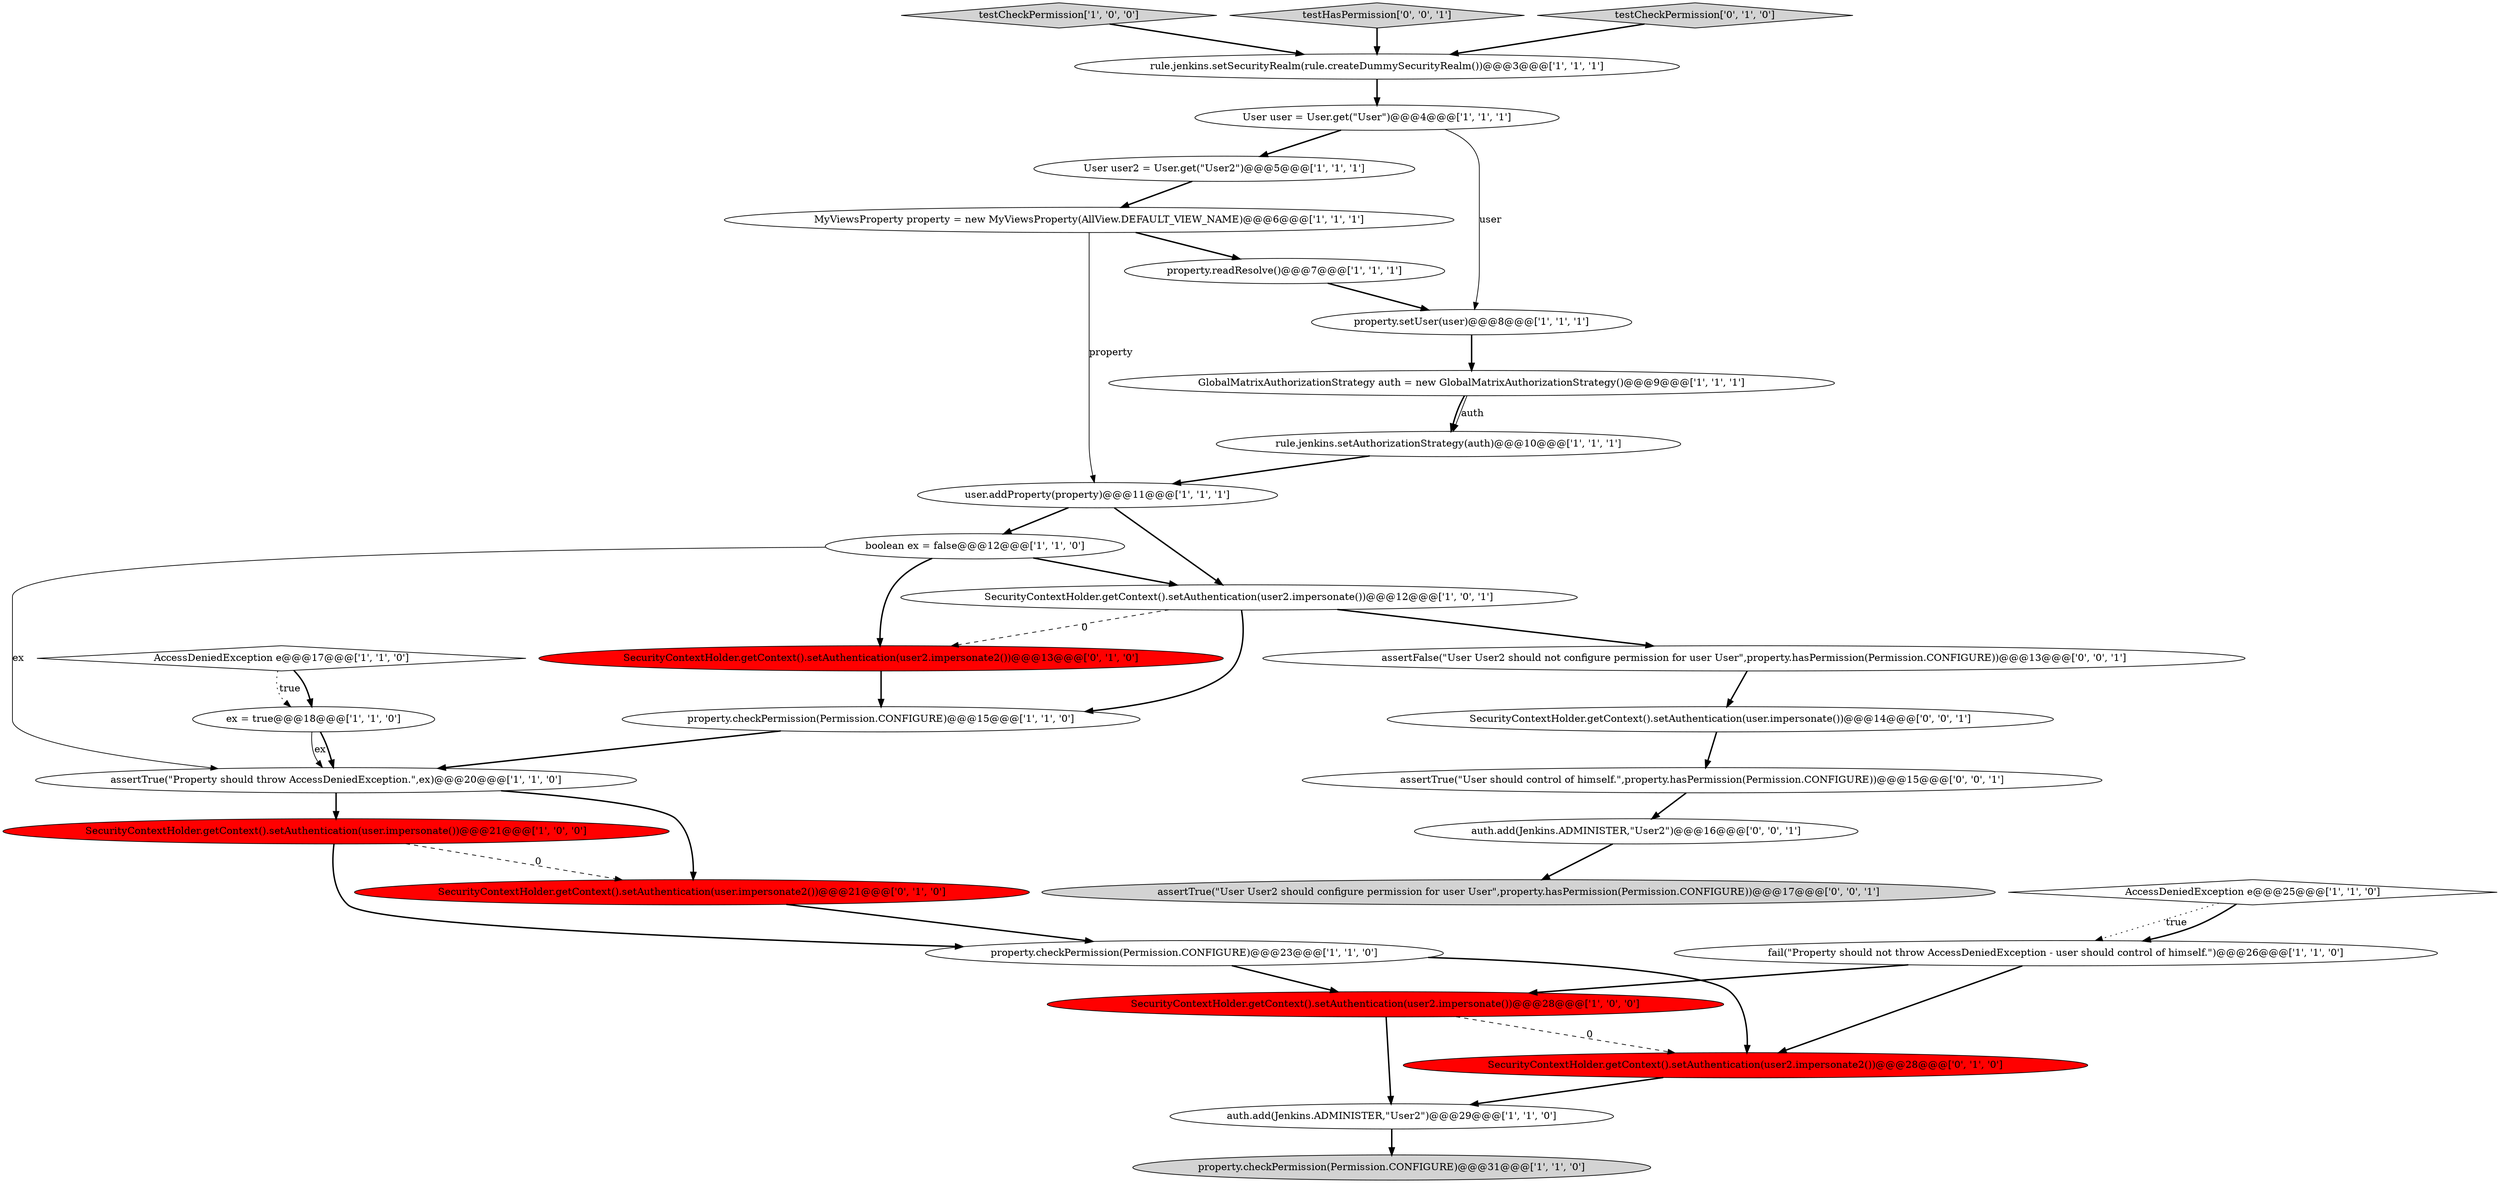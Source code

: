 digraph {
25 [style = filled, label = "SecurityContextHolder.getContext().setAuthentication(user2.impersonate2())@@@13@@@['0', '1', '0']", fillcolor = red, shape = ellipse image = "AAA1AAABBB2BBB"];
19 [style = filled, label = "AccessDeniedException e@@@25@@@['1', '1', '0']", fillcolor = white, shape = diamond image = "AAA0AAABBB1BBB"];
0 [style = filled, label = "property.setUser(user)@@@8@@@['1', '1', '1']", fillcolor = white, shape = ellipse image = "AAA0AAABBB1BBB"];
10 [style = filled, label = "testCheckPermission['1', '0', '0']", fillcolor = lightgray, shape = diamond image = "AAA0AAABBB1BBB"];
12 [style = filled, label = "MyViewsProperty property = new MyViewsProperty(AllView.DEFAULT_VIEW_NAME)@@@6@@@['1', '1', '1']", fillcolor = white, shape = ellipse image = "AAA0AAABBB1BBB"];
20 [style = filled, label = "User user = User.get(\"User\")@@@4@@@['1', '1', '1']", fillcolor = white, shape = ellipse image = "AAA0AAABBB1BBB"];
9 [style = filled, label = "property.checkPermission(Permission.CONFIGURE)@@@15@@@['1', '1', '0']", fillcolor = white, shape = ellipse image = "AAA0AAABBB1BBB"];
11 [style = filled, label = "assertTrue(\"Property should throw AccessDeniedException.\",ex)@@@20@@@['1', '1', '0']", fillcolor = white, shape = ellipse image = "AAA0AAABBB1BBB"];
22 [style = filled, label = "fail(\"Property should not throw AccessDeniedException - user should control of himself.\")@@@26@@@['1', '1', '0']", fillcolor = white, shape = ellipse image = "AAA0AAABBB1BBB"];
14 [style = filled, label = "rule.jenkins.setSecurityRealm(rule.createDummySecurityRealm())@@@3@@@['1', '1', '1']", fillcolor = white, shape = ellipse image = "AAA0AAABBB1BBB"];
13 [style = filled, label = "property.checkPermission(Permission.CONFIGURE)@@@31@@@['1', '1', '0']", fillcolor = lightgray, shape = ellipse image = "AAA0AAABBB1BBB"];
2 [style = filled, label = "User user2 = User.get(\"User2\")@@@5@@@['1', '1', '1']", fillcolor = white, shape = ellipse image = "AAA0AAABBB1BBB"];
27 [style = filled, label = "auth.add(Jenkins.ADMINISTER,\"User2\")@@@16@@@['0', '0', '1']", fillcolor = white, shape = ellipse image = "AAA0AAABBB3BBB"];
30 [style = filled, label = "assertFalse(\"User User2 should not configure permission for user User\",property.hasPermission(Permission.CONFIGURE))@@@13@@@['0', '0', '1']", fillcolor = white, shape = ellipse image = "AAA0AAABBB3BBB"];
1 [style = filled, label = "boolean ex = false@@@12@@@['1', '1', '0']", fillcolor = white, shape = ellipse image = "AAA0AAABBB1BBB"];
31 [style = filled, label = "assertTrue(\"User should control of himself.\",property.hasPermission(Permission.CONFIGURE))@@@15@@@['0', '0', '1']", fillcolor = white, shape = ellipse image = "AAA0AAABBB3BBB"];
7 [style = filled, label = "auth.add(Jenkins.ADMINISTER,\"User2\")@@@29@@@['1', '1', '0']", fillcolor = white, shape = ellipse image = "AAA0AAABBB1BBB"];
17 [style = filled, label = "property.readResolve()@@@7@@@['1', '1', '1']", fillcolor = white, shape = ellipse image = "AAA0AAABBB1BBB"];
21 [style = filled, label = "ex = true@@@18@@@['1', '1', '0']", fillcolor = white, shape = ellipse image = "AAA0AAABBB1BBB"];
29 [style = filled, label = "testHasPermission['0', '0', '1']", fillcolor = lightgray, shape = diamond image = "AAA0AAABBB3BBB"];
3 [style = filled, label = "SecurityContextHolder.getContext().setAuthentication(user2.impersonate())@@@12@@@['1', '0', '1']", fillcolor = white, shape = ellipse image = "AAA0AAABBB1BBB"];
15 [style = filled, label = "SecurityContextHolder.getContext().setAuthentication(user2.impersonate())@@@28@@@['1', '0', '0']", fillcolor = red, shape = ellipse image = "AAA1AAABBB1BBB"];
23 [style = filled, label = "SecurityContextHolder.getContext().setAuthentication(user2.impersonate2())@@@28@@@['0', '1', '0']", fillcolor = red, shape = ellipse image = "AAA1AAABBB2BBB"];
5 [style = filled, label = "GlobalMatrixAuthorizationStrategy auth = new GlobalMatrixAuthorizationStrategy()@@@9@@@['1', '1', '1']", fillcolor = white, shape = ellipse image = "AAA0AAABBB1BBB"];
8 [style = filled, label = "user.addProperty(property)@@@11@@@['1', '1', '1']", fillcolor = white, shape = ellipse image = "AAA0AAABBB1BBB"];
32 [style = filled, label = "SecurityContextHolder.getContext().setAuthentication(user.impersonate())@@@14@@@['0', '0', '1']", fillcolor = white, shape = ellipse image = "AAA0AAABBB3BBB"];
16 [style = filled, label = "rule.jenkins.setAuthorizationStrategy(auth)@@@10@@@['1', '1', '1']", fillcolor = white, shape = ellipse image = "AAA0AAABBB1BBB"];
24 [style = filled, label = "testCheckPermission['0', '1', '0']", fillcolor = lightgray, shape = diamond image = "AAA0AAABBB2BBB"];
26 [style = filled, label = "SecurityContextHolder.getContext().setAuthentication(user.impersonate2())@@@21@@@['0', '1', '0']", fillcolor = red, shape = ellipse image = "AAA1AAABBB2BBB"];
18 [style = filled, label = "property.checkPermission(Permission.CONFIGURE)@@@23@@@['1', '1', '0']", fillcolor = white, shape = ellipse image = "AAA0AAABBB1BBB"];
4 [style = filled, label = "AccessDeniedException e@@@17@@@['1', '1', '0']", fillcolor = white, shape = diamond image = "AAA0AAABBB1BBB"];
28 [style = filled, label = "assertTrue(\"User User2 should configure permission for user User\",property.hasPermission(Permission.CONFIGURE))@@@17@@@['0', '0', '1']", fillcolor = lightgray, shape = ellipse image = "AAA0AAABBB3BBB"];
6 [style = filled, label = "SecurityContextHolder.getContext().setAuthentication(user.impersonate())@@@21@@@['1', '0', '0']", fillcolor = red, shape = ellipse image = "AAA1AAABBB1BBB"];
7->13 [style = bold, label=""];
15->23 [style = dashed, label="0"];
22->15 [style = bold, label=""];
9->11 [style = bold, label=""];
15->7 [style = bold, label=""];
18->23 [style = bold, label=""];
16->8 [style = bold, label=""];
10->14 [style = bold, label=""];
6->18 [style = bold, label=""];
27->28 [style = bold, label=""];
11->6 [style = bold, label=""];
25->9 [style = bold, label=""];
12->17 [style = bold, label=""];
18->15 [style = bold, label=""];
8->3 [style = bold, label=""];
1->3 [style = bold, label=""];
4->21 [style = bold, label=""];
20->0 [style = solid, label="user"];
12->8 [style = solid, label="property"];
30->32 [style = bold, label=""];
21->11 [style = solid, label="ex"];
22->23 [style = bold, label=""];
2->12 [style = bold, label=""];
24->14 [style = bold, label=""];
20->2 [style = bold, label=""];
1->11 [style = solid, label="ex"];
5->16 [style = bold, label=""];
3->9 [style = bold, label=""];
8->1 [style = bold, label=""];
4->21 [style = dotted, label="true"];
11->26 [style = bold, label=""];
17->0 [style = bold, label=""];
31->27 [style = bold, label=""];
21->11 [style = bold, label=""];
6->26 [style = dashed, label="0"];
19->22 [style = dotted, label="true"];
29->14 [style = bold, label=""];
23->7 [style = bold, label=""];
3->30 [style = bold, label=""];
19->22 [style = bold, label=""];
1->25 [style = bold, label=""];
32->31 [style = bold, label=""];
5->16 [style = solid, label="auth"];
14->20 [style = bold, label=""];
0->5 [style = bold, label=""];
26->18 [style = bold, label=""];
3->25 [style = dashed, label="0"];
}
